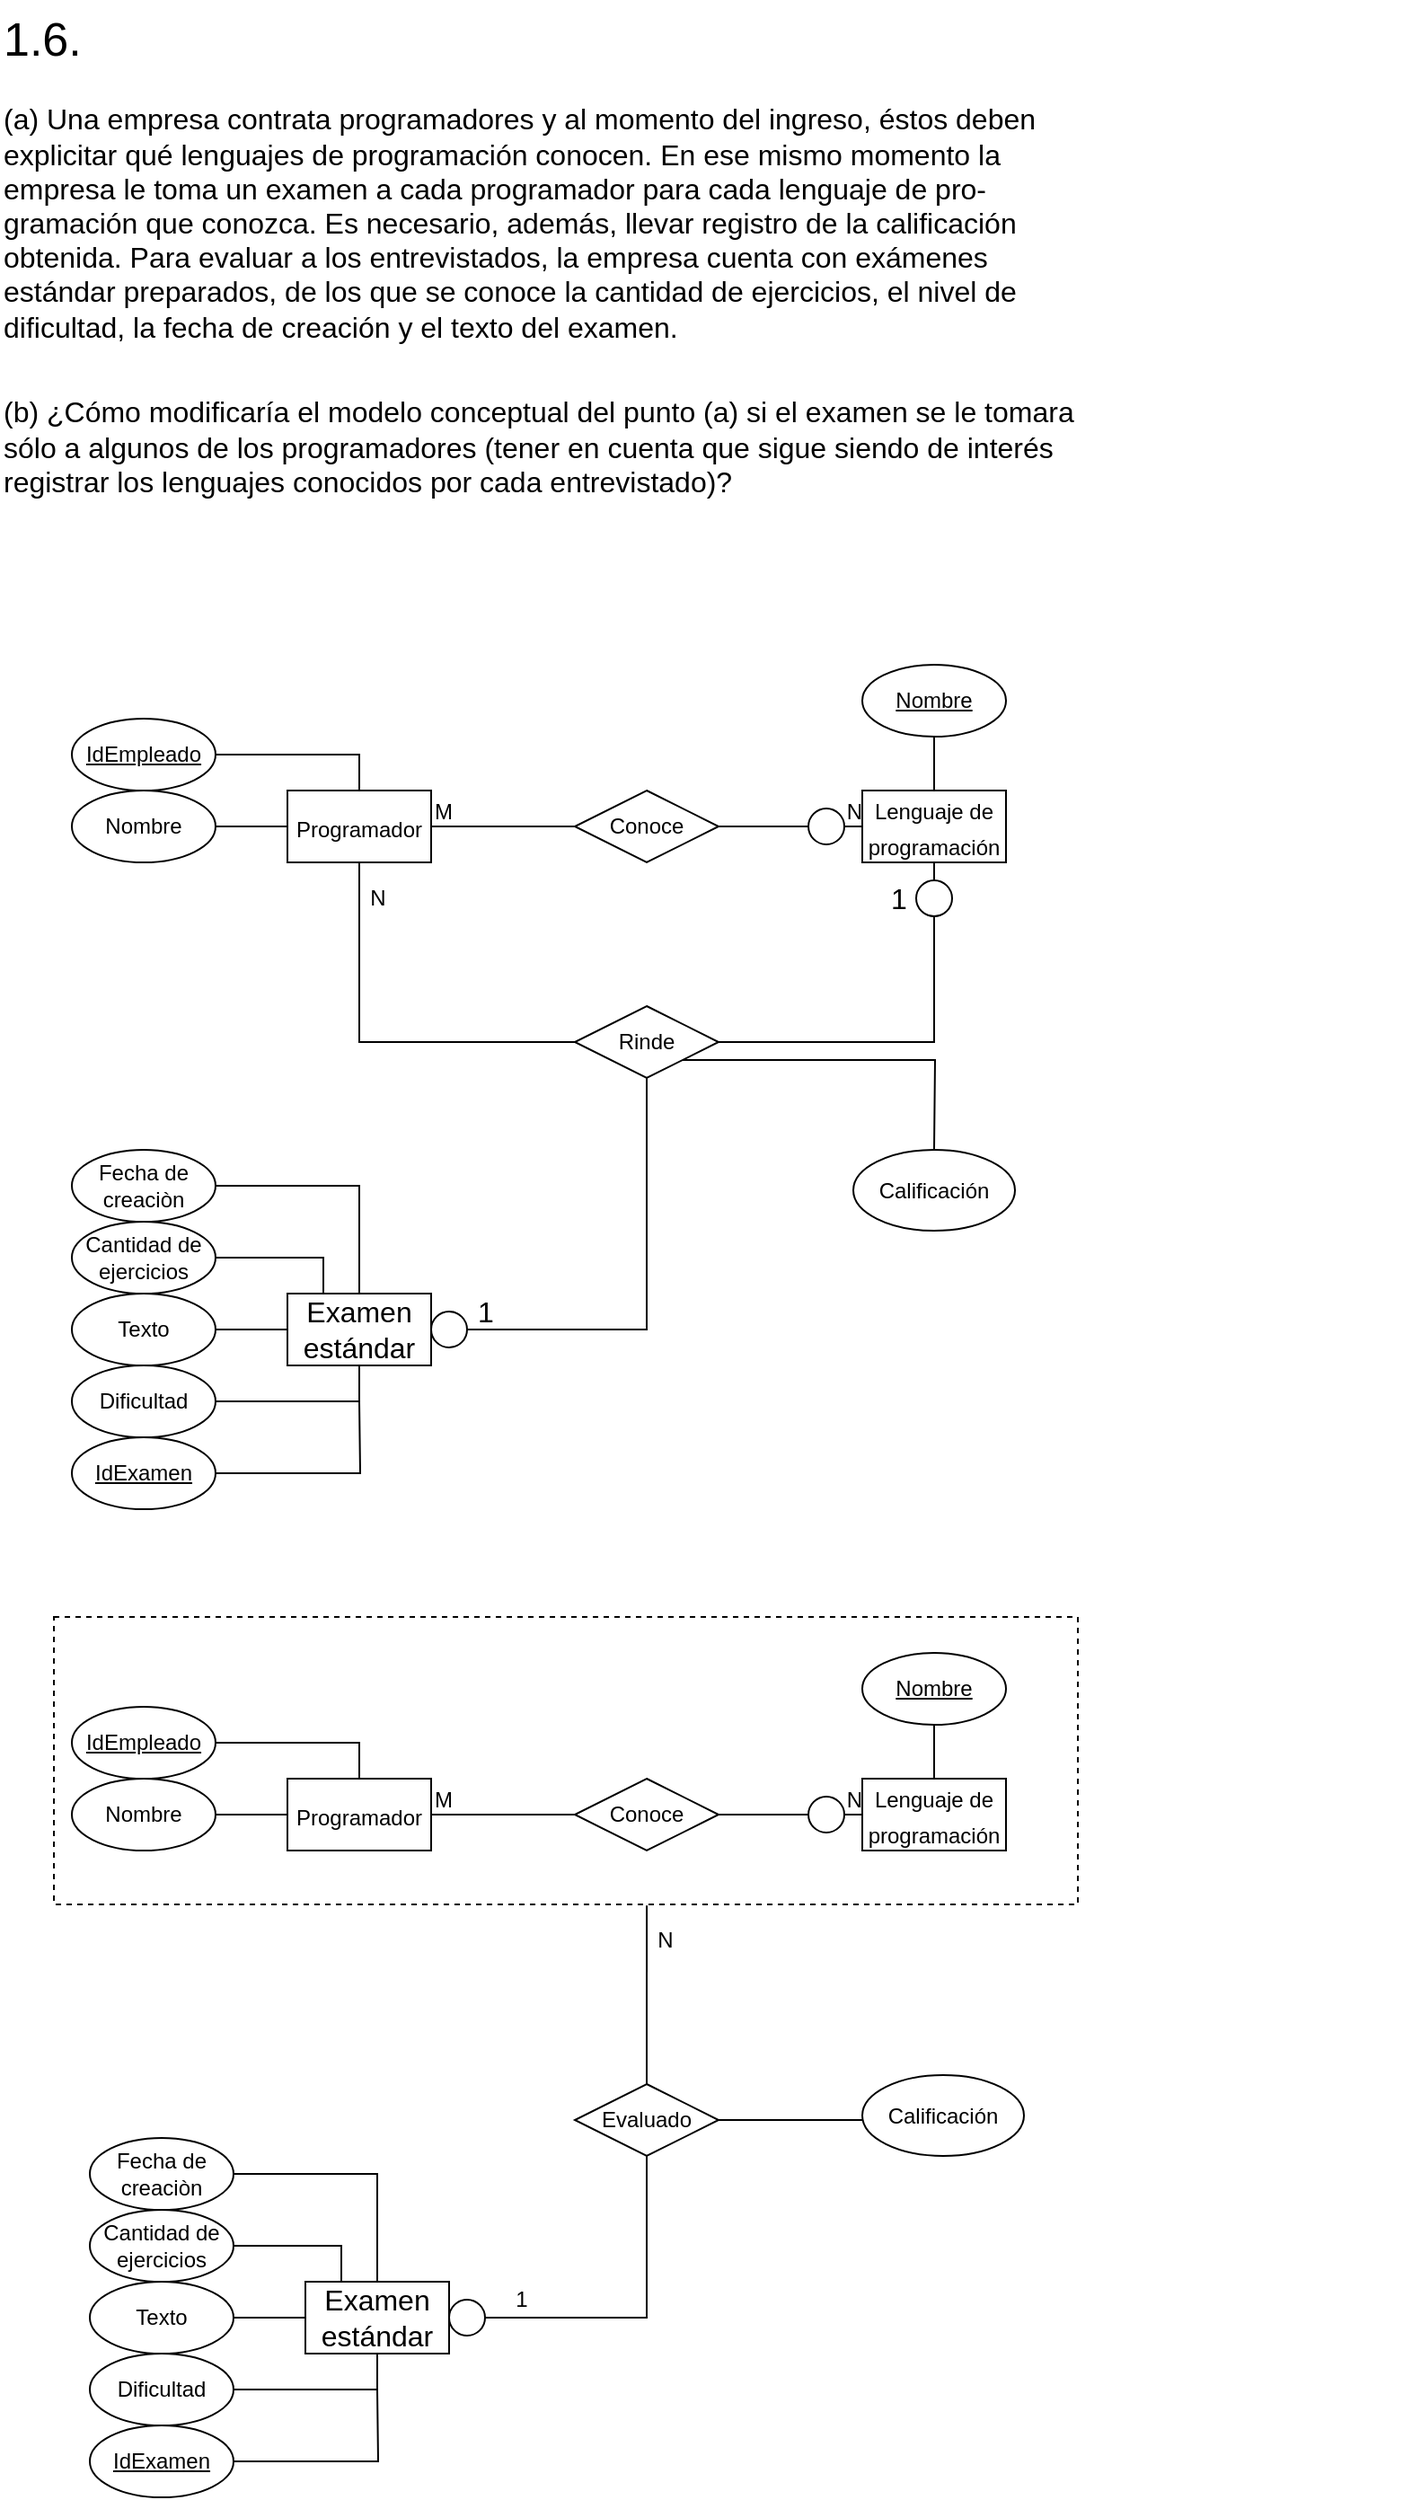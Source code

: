 <mxfile version="15.8.3" type="github"><diagram id="-mv96MuUZDFVR_b4qBt2" name="Page-1"><mxGraphModel dx="1185" dy="593" grid="1" gridSize="10" guides="1" tooltips="1" connect="1" arrows="1" fold="1" page="1" pageScale="1" pageWidth="850" pageHeight="1100" math="0" shadow="0"><root><mxCell id="0"/><mxCell id="1" parent="0"/><mxCell id="4DjQRC45-hN4CjY0wCKL-121" value="" style="rounded=0;whiteSpace=wrap;html=1;fontSize=11;dashed=1;" vertex="1" parent="1"><mxGeometry x="30" y="900" width="570" height="160" as="geometry"/></mxCell><mxCell id="4DjQRC45-hN4CjY0wCKL-70" value="" style="endArrow=none;html=1;rounded=0;fontSize=12;exitX=1;exitY=0.5;exitDx=0;exitDy=0;entryX=0;entryY=0.5;entryDx=0;entryDy=0;" edge="1" parent="1" source="4DjQRC45-hN4CjY0wCKL-3" target="4DjQRC45-hN4CjY0wCKL-69"><mxGeometry relative="1" as="geometry"><mxPoint x="240" y="460" as="sourcePoint"/><mxPoint x="480" y="460" as="targetPoint"/></mxGeometry></mxCell><mxCell id="4DjQRC45-hN4CjY0wCKL-71" value="M" style="resizable=0;html=1;align=left;verticalAlign=bottom;fontSize=12;" connectable="0" vertex="1" parent="4DjQRC45-hN4CjY0wCKL-70"><mxGeometry x="-1" relative="1" as="geometry"/></mxCell><mxCell id="4DjQRC45-hN4CjY0wCKL-23" value="" style="endArrow=none;html=1;rounded=0;fontSize=12;exitX=1;exitY=0.5;exitDx=0;exitDy=0;entryX=0;entryY=0.5;entryDx=0;entryDy=0;startArrow=none;" edge="1" parent="1" source="4DjQRC45-hN4CjY0wCKL-69" target="4DjQRC45-hN4CjY0wCKL-4"><mxGeometry relative="1" as="geometry"><mxPoint x="270" y="459.5" as="sourcePoint"/><mxPoint x="430" y="459.5" as="targetPoint"/></mxGeometry></mxCell><mxCell id="4DjQRC45-hN4CjY0wCKL-25" value="N" style="resizable=0;html=1;align=right;verticalAlign=bottom;fontSize=12;" connectable="0" vertex="1" parent="4DjQRC45-hN4CjY0wCKL-23"><mxGeometry x="1" relative="1" as="geometry"/></mxCell><mxCell id="4DjQRC45-hN4CjY0wCKL-2" value="&lt;font style=&quot;font-size: 26px&quot;&gt;1.6.&lt;/font&gt;&lt;br&gt;&lt;div&gt;&lt;font style=&quot;font-size: 16px&quot;&gt;&lt;br&gt;&lt;/font&gt;&lt;/div&gt;&lt;div&gt;&lt;font style=&quot;font-size: 16px&quot;&gt;(a) Una empresa contrata programadores y al momento del ingreso, éstos deben&lt;/font&gt;&lt;/div&gt;&lt;font style=&quot;font-size: 16px&quot;&gt;explicitar qué lenguajes de programación conocen. En ese mismo momento la&lt;br&gt;empresa le toma un examen a cada programador para cada lenguaje de pro-&lt;br&gt;gramación que conozca. Es necesario, además, llevar registro de la calificación&lt;br&gt;obtenida. Para evaluar a los entrevistados, la empresa cuenta con exámenes&lt;br&gt;estándar preparados, de los que se conoce la cantidad de ejercicios, el nivel de&lt;br&gt;&lt;/font&gt;&lt;div&gt;&lt;font style=&quot;font-size: 16px&quot;&gt;dificultad, la fecha de creación y el texto del examen.&lt;br&gt;&lt;/font&gt;&lt;/div&gt;&lt;div&gt;&lt;br&gt;&lt;/div&gt;&lt;div&gt;&lt;br&gt;&lt;/div&gt;&lt;font style=&quot;font-size: 16px&quot;&gt;(b) ¿Cómo modificaría el modelo conceptual del punto (a) si el examen se le tomara&lt;br&gt;sólo a algunos de los programadores (tener en cuenta que sigue siendo de interés&lt;br&gt;registrar los lenguajes conocidos por cada entrevistado)?&lt;/font&gt;" style="text;whiteSpace=wrap;html=1;" vertex="1" parent="1"><mxGeometry width="780" height="320" as="geometry"/></mxCell><mxCell id="4DjQRC45-hN4CjY0wCKL-32" style="edgeStyle=orthogonalEdgeStyle;rounded=0;orthogonalLoop=1;jettySize=auto;html=1;exitX=0.5;exitY=1;exitDx=0;exitDy=0;fontSize=12;endArrow=none;endFill=0;entryX=0;entryY=0.5;entryDx=0;entryDy=0;" edge="1" parent="1" source="4DjQRC45-hN4CjY0wCKL-3" target="4DjQRC45-hN4CjY0wCKL-27"><mxGeometry relative="1" as="geometry"><mxPoint x="200" y="580" as="targetPoint"/></mxGeometry></mxCell><mxCell id="4DjQRC45-hN4CjY0wCKL-3" value="&lt;font style=&quot;font-size: 12px&quot;&gt;Programador&lt;/font&gt;" style="whiteSpace=wrap;html=1;fontSize=16;" vertex="1" parent="1"><mxGeometry x="160" y="440" width="80" height="40" as="geometry"/></mxCell><mxCell id="4DjQRC45-hN4CjY0wCKL-4" value="&lt;font style=&quot;font-size: 12px&quot;&gt;Lenguaje de programación&lt;br&gt;&lt;/font&gt;" style="whiteSpace=wrap;html=1;fontSize=16;" vertex="1" parent="1"><mxGeometry x="480" y="440" width="80" height="40" as="geometry"/></mxCell><mxCell id="4DjQRC45-hN4CjY0wCKL-31" style="edgeStyle=orthogonalEdgeStyle;rounded=0;orthogonalLoop=1;jettySize=auto;html=1;exitX=1;exitY=0.5;exitDx=0;exitDy=0;entryX=0.5;entryY=1;entryDx=0;entryDy=0;fontSize=12;endArrow=none;endFill=0;" edge="1" parent="1" source="4DjQRC45-hN4CjY0wCKL-5" target="4DjQRC45-hN4CjY0wCKL-27"><mxGeometry relative="1" as="geometry"/></mxCell><mxCell id="4DjQRC45-hN4CjY0wCKL-5" value="Examen estándar" style="whiteSpace=wrap;html=1;fontSize=16;" vertex="1" parent="1"><mxGeometry x="160" y="720" width="80" height="40" as="geometry"/></mxCell><mxCell id="4DjQRC45-hN4CjY0wCKL-11" style="edgeStyle=orthogonalEdgeStyle;rounded=0;orthogonalLoop=1;jettySize=auto;html=1;exitX=1;exitY=0.5;exitDx=0;exitDy=0;entryX=0.25;entryY=0;entryDx=0;entryDy=0;fontSize=12;endArrow=none;endFill=0;" edge="1" parent="1" source="4DjQRC45-hN4CjY0wCKL-6" target="4DjQRC45-hN4CjY0wCKL-5"><mxGeometry relative="1" as="geometry"/></mxCell><mxCell id="4DjQRC45-hN4CjY0wCKL-6" value="Cantidad de ejercicios" style="ellipse;whiteSpace=wrap;html=1;align=center;fontSize=12;" vertex="1" parent="1"><mxGeometry x="40" y="680" width="80" height="40" as="geometry"/></mxCell><mxCell id="4DjQRC45-hN4CjY0wCKL-13" style="edgeStyle=orthogonalEdgeStyle;rounded=0;orthogonalLoop=1;jettySize=auto;html=1;exitX=1;exitY=0.5;exitDx=0;exitDy=0;entryX=0.5;entryY=1;entryDx=0;entryDy=0;fontSize=12;endArrow=none;endFill=0;" edge="1" parent="1" source="4DjQRC45-hN4CjY0wCKL-7" target="4DjQRC45-hN4CjY0wCKL-5"><mxGeometry relative="1" as="geometry"/></mxCell><mxCell id="4DjQRC45-hN4CjY0wCKL-7" value="Dificultad" style="ellipse;whiteSpace=wrap;html=1;align=center;fontSize=12;" vertex="1" parent="1"><mxGeometry x="40" y="760" width="80" height="40" as="geometry"/></mxCell><mxCell id="4DjQRC45-hN4CjY0wCKL-10" style="edgeStyle=orthogonalEdgeStyle;rounded=0;orthogonalLoop=1;jettySize=auto;html=1;exitX=1;exitY=0.5;exitDx=0;exitDy=0;fontSize=12;endArrow=none;endFill=0;" edge="1" parent="1" source="4DjQRC45-hN4CjY0wCKL-8" target="4DjQRC45-hN4CjY0wCKL-5"><mxGeometry relative="1" as="geometry"/></mxCell><mxCell id="4DjQRC45-hN4CjY0wCKL-8" value="Fecha de creaciòn" style="ellipse;whiteSpace=wrap;html=1;align=center;fontSize=12;" vertex="1" parent="1"><mxGeometry x="40" y="640" width="80" height="40" as="geometry"/></mxCell><mxCell id="4DjQRC45-hN4CjY0wCKL-12" style="edgeStyle=orthogonalEdgeStyle;rounded=0;orthogonalLoop=1;jettySize=auto;html=1;exitX=1;exitY=0.5;exitDx=0;exitDy=0;fontSize=12;endArrow=none;endFill=0;" edge="1" parent="1" source="4DjQRC45-hN4CjY0wCKL-9" target="4DjQRC45-hN4CjY0wCKL-5"><mxGeometry relative="1" as="geometry"/></mxCell><mxCell id="4DjQRC45-hN4CjY0wCKL-9" value="Texto" style="ellipse;whiteSpace=wrap;html=1;align=center;fontSize=12;" vertex="1" parent="1"><mxGeometry x="40" y="720" width="80" height="40" as="geometry"/></mxCell><mxCell id="4DjQRC45-hN4CjY0wCKL-18" style="edgeStyle=orthogonalEdgeStyle;rounded=0;orthogonalLoop=1;jettySize=auto;html=1;exitX=1;exitY=0.5;exitDx=0;exitDy=0;entryX=0.5;entryY=0;entryDx=0;entryDy=0;fontSize=12;endArrow=none;endFill=0;" edge="1" parent="1" source="4DjQRC45-hN4CjY0wCKL-15" target="4DjQRC45-hN4CjY0wCKL-3"><mxGeometry relative="1" as="geometry"/></mxCell><mxCell id="4DjQRC45-hN4CjY0wCKL-15" value="&lt;u&gt;IdEmpleado&lt;/u&gt;" style="ellipse;whiteSpace=wrap;html=1;align=center;fontSize=12;" vertex="1" parent="1"><mxGeometry x="40" y="400" width="80" height="40" as="geometry"/></mxCell><mxCell id="4DjQRC45-hN4CjY0wCKL-19" style="edgeStyle=orthogonalEdgeStyle;rounded=0;orthogonalLoop=1;jettySize=auto;html=1;exitX=1;exitY=0.5;exitDx=0;exitDy=0;fontSize=12;endArrow=none;endFill=0;" edge="1" parent="1" source="4DjQRC45-hN4CjY0wCKL-16" target="4DjQRC45-hN4CjY0wCKL-3"><mxGeometry relative="1" as="geometry"/></mxCell><mxCell id="4DjQRC45-hN4CjY0wCKL-16" value="Nombre" style="ellipse;whiteSpace=wrap;html=1;align=center;fontSize=12;" vertex="1" parent="1"><mxGeometry x="40" y="440" width="80" height="40" as="geometry"/></mxCell><mxCell id="4DjQRC45-hN4CjY0wCKL-21" style="edgeStyle=orthogonalEdgeStyle;rounded=0;orthogonalLoop=1;jettySize=auto;html=1;exitX=0.5;exitY=1;exitDx=0;exitDy=0;fontSize=12;endArrow=none;endFill=0;" edge="1" parent="1" source="4DjQRC45-hN4CjY0wCKL-20" target="4DjQRC45-hN4CjY0wCKL-4"><mxGeometry relative="1" as="geometry"/></mxCell><mxCell id="4DjQRC45-hN4CjY0wCKL-20" value="&lt;u&gt;Nombre&lt;/u&gt;" style="ellipse;whiteSpace=wrap;html=1;align=center;fontSize=12;" vertex="1" parent="1"><mxGeometry x="480" y="370" width="80" height="40" as="geometry"/></mxCell><mxCell id="4DjQRC45-hN4CjY0wCKL-22" value="Conoce" style="shape=rhombus;perimeter=rhombusPerimeter;whiteSpace=wrap;html=1;align=center;fontSize=12;" vertex="1" parent="1"><mxGeometry x="320" y="440" width="80" height="40" as="geometry"/></mxCell><mxCell id="4DjQRC45-hN4CjY0wCKL-33" style="edgeStyle=orthogonalEdgeStyle;rounded=0;orthogonalLoop=1;jettySize=auto;html=1;exitX=1;exitY=0.5;exitDx=0;exitDy=0;entryX=0.5;entryY=1;entryDx=0;entryDy=0;fontSize=12;endArrow=none;endFill=0;startArrow=none;" edge="1" parent="1" source="4DjQRC45-hN4CjY0wCKL-66" target="4DjQRC45-hN4CjY0wCKL-4"><mxGeometry relative="1" as="geometry"/></mxCell><mxCell id="4DjQRC45-hN4CjY0wCKL-76" style="edgeStyle=orthogonalEdgeStyle;rounded=0;orthogonalLoop=1;jettySize=auto;html=1;exitX=1;exitY=1;exitDx=0;exitDy=0;fontSize=12;endArrow=none;endFill=0;" edge="1" parent="1" source="4DjQRC45-hN4CjY0wCKL-27"><mxGeometry relative="1" as="geometry"><mxPoint x="520" y="640" as="targetPoint"/></mxGeometry></mxCell><mxCell id="4DjQRC45-hN4CjY0wCKL-27" value="Rinde" style="shape=rhombus;perimeter=rhombusPerimeter;whiteSpace=wrap;html=1;align=center;fontSize=12;" vertex="1" parent="1"><mxGeometry x="320" y="560" width="80" height="40" as="geometry"/></mxCell><mxCell id="4DjQRC45-hN4CjY0wCKL-34" value="&lt;font style=&quot;font-size: 16px&quot;&gt;1&lt;/font&gt;" style="text;html=1;align=center;verticalAlign=middle;resizable=0;points=[];autosize=1;strokeColor=none;fillColor=none;fontSize=12;" vertex="1" parent="1"><mxGeometry x="260" y="720" width="20" height="20" as="geometry"/></mxCell><mxCell id="4DjQRC45-hN4CjY0wCKL-35" value="N" style="text;html=1;align=center;verticalAlign=middle;resizable=0;points=[];autosize=1;strokeColor=none;fillColor=none;fontSize=12;" vertex="1" parent="1"><mxGeometry x="200" y="490" width="20" height="20" as="geometry"/></mxCell><mxCell id="4DjQRC45-hN4CjY0wCKL-36" value="&lt;font style=&quot;font-size: 16px&quot;&gt;1&lt;/font&gt;" style="text;html=1;align=center;verticalAlign=middle;resizable=0;points=[];autosize=1;strokeColor=none;fillColor=none;fontSize=12;" vertex="1" parent="1"><mxGeometry x="490" y="490" width="20" height="20" as="geometry"/></mxCell><mxCell id="4DjQRC45-hN4CjY0wCKL-66" value="" style="ellipse;whiteSpace=wrap;html=1;fontSize=16;" vertex="1" parent="1"><mxGeometry x="510" y="490" width="20" height="20" as="geometry"/></mxCell><mxCell id="4DjQRC45-hN4CjY0wCKL-68" value="" style="edgeStyle=orthogonalEdgeStyle;rounded=0;orthogonalLoop=1;jettySize=auto;html=1;exitX=1;exitY=0.5;exitDx=0;exitDy=0;entryX=0.5;entryY=1;entryDx=0;entryDy=0;fontSize=12;endArrow=none;endFill=0;" edge="1" parent="1" source="4DjQRC45-hN4CjY0wCKL-27" target="4DjQRC45-hN4CjY0wCKL-66"><mxGeometry relative="1" as="geometry"><mxPoint x="400" y="580" as="sourcePoint"/><mxPoint x="520" y="480" as="targetPoint"/></mxGeometry></mxCell><mxCell id="4DjQRC45-hN4CjY0wCKL-69" value="" style="ellipse;whiteSpace=wrap;html=1;fontSize=16;" vertex="1" parent="1"><mxGeometry x="450" y="450" width="20" height="20" as="geometry"/></mxCell><mxCell id="4DjQRC45-hN4CjY0wCKL-73" style="edgeStyle=orthogonalEdgeStyle;rounded=0;orthogonalLoop=1;jettySize=auto;html=1;exitX=1;exitY=0.5;exitDx=0;exitDy=0;fontSize=12;endArrow=none;endFill=0;" edge="1" parent="1" source="4DjQRC45-hN4CjY0wCKL-74"><mxGeometry relative="1" as="geometry"><mxPoint x="200" y="780" as="targetPoint"/></mxGeometry></mxCell><mxCell id="4DjQRC45-hN4CjY0wCKL-74" value="&lt;u&gt;IdExamen&lt;/u&gt;" style="ellipse;whiteSpace=wrap;html=1;align=center;fontSize=12;" vertex="1" parent="1"><mxGeometry x="40" y="800" width="80" height="40" as="geometry"/></mxCell><mxCell id="4DjQRC45-hN4CjY0wCKL-79" value="Calificación" style="ellipse;whiteSpace=wrap;html=1;fontSize=12;" vertex="1" parent="1"><mxGeometry x="475" y="640" width="90" height="45" as="geometry"/></mxCell><mxCell id="4DjQRC45-hN4CjY0wCKL-82" value="" style="ellipse;whiteSpace=wrap;html=1;fontSize=16;" vertex="1" parent="1"><mxGeometry x="240" y="730" width="20" height="20" as="geometry"/></mxCell><mxCell id="4DjQRC45-hN4CjY0wCKL-84" value="" style="endArrow=none;html=1;rounded=0;fontSize=12;exitX=1;exitY=0.5;exitDx=0;exitDy=0;entryX=0;entryY=0.5;entryDx=0;entryDy=0;" edge="1" parent="1" source="4DjQRC45-hN4CjY0wCKL-89" target="4DjQRC45-hN4CjY0wCKL-116"><mxGeometry relative="1" as="geometry"><mxPoint x="240" y="1010" as="sourcePoint"/><mxPoint x="480" y="1010" as="targetPoint"/></mxGeometry></mxCell><mxCell id="4DjQRC45-hN4CjY0wCKL-85" value="M" style="resizable=0;html=1;align=left;verticalAlign=bottom;fontSize=12;" connectable="0" vertex="1" parent="4DjQRC45-hN4CjY0wCKL-84"><mxGeometry x="-1" relative="1" as="geometry"/></mxCell><mxCell id="4DjQRC45-hN4CjY0wCKL-86" value="" style="endArrow=none;html=1;rounded=0;fontSize=12;exitX=1;exitY=0.5;exitDx=0;exitDy=0;entryX=0;entryY=0.5;entryDx=0;entryDy=0;startArrow=none;" edge="1" parent="1" source="4DjQRC45-hN4CjY0wCKL-116" target="4DjQRC45-hN4CjY0wCKL-90"><mxGeometry relative="1" as="geometry"><mxPoint x="270" y="1009.5" as="sourcePoint"/><mxPoint x="430" y="1009.5" as="targetPoint"/></mxGeometry></mxCell><mxCell id="4DjQRC45-hN4CjY0wCKL-87" value="N" style="resizable=0;html=1;align=right;verticalAlign=bottom;fontSize=12;" connectable="0" vertex="1" parent="4DjQRC45-hN4CjY0wCKL-86"><mxGeometry x="1" relative="1" as="geometry"/></mxCell><mxCell id="4DjQRC45-hN4CjY0wCKL-89" value="&lt;font style=&quot;font-size: 12px&quot;&gt;Programador&lt;/font&gt;" style="whiteSpace=wrap;html=1;fontSize=16;" vertex="1" parent="1"><mxGeometry x="160" y="990" width="80" height="40" as="geometry"/></mxCell><mxCell id="4DjQRC45-hN4CjY0wCKL-90" value="&lt;font style=&quot;font-size: 12px&quot;&gt;Lenguaje de programación&lt;br&gt;&lt;/font&gt;" style="whiteSpace=wrap;html=1;fontSize=16;" vertex="1" parent="1"><mxGeometry x="480" y="990" width="80" height="40" as="geometry"/></mxCell><mxCell id="4DjQRC45-hN4CjY0wCKL-128" style="edgeStyle=orthogonalEdgeStyle;rounded=0;orthogonalLoop=1;jettySize=auto;html=1;exitX=1;exitY=0.5;exitDx=0;exitDy=0;entryX=0.5;entryY=1;entryDx=0;entryDy=0;fontSize=11;endArrow=none;endFill=0;" edge="1" parent="1" source="4DjQRC45-hN4CjY0wCKL-92" target="4DjQRC45-hN4CjY0wCKL-127"><mxGeometry relative="1" as="geometry"/></mxCell><mxCell id="4DjQRC45-hN4CjY0wCKL-92" value="Examen estándar" style="whiteSpace=wrap;html=1;fontSize=16;" vertex="1" parent="1"><mxGeometry x="170" y="1270" width="80" height="40" as="geometry"/></mxCell><mxCell id="4DjQRC45-hN4CjY0wCKL-93" style="edgeStyle=orthogonalEdgeStyle;rounded=0;orthogonalLoop=1;jettySize=auto;html=1;exitX=1;exitY=0.5;exitDx=0;exitDy=0;entryX=0.25;entryY=0;entryDx=0;entryDy=0;fontSize=12;endArrow=none;endFill=0;" edge="1" parent="1" source="4DjQRC45-hN4CjY0wCKL-94" target="4DjQRC45-hN4CjY0wCKL-92"><mxGeometry relative="1" as="geometry"/></mxCell><mxCell id="4DjQRC45-hN4CjY0wCKL-94" value="Cantidad de ejercicios" style="ellipse;whiteSpace=wrap;html=1;align=center;fontSize=12;" vertex="1" parent="1"><mxGeometry x="50" y="1230" width="80" height="40" as="geometry"/></mxCell><mxCell id="4DjQRC45-hN4CjY0wCKL-95" style="edgeStyle=orthogonalEdgeStyle;rounded=0;orthogonalLoop=1;jettySize=auto;html=1;exitX=1;exitY=0.5;exitDx=0;exitDy=0;entryX=0.5;entryY=1;entryDx=0;entryDy=0;fontSize=12;endArrow=none;endFill=0;" edge="1" parent="1" source="4DjQRC45-hN4CjY0wCKL-96" target="4DjQRC45-hN4CjY0wCKL-92"><mxGeometry relative="1" as="geometry"/></mxCell><mxCell id="4DjQRC45-hN4CjY0wCKL-96" value="Dificultad" style="ellipse;whiteSpace=wrap;html=1;align=center;fontSize=12;" vertex="1" parent="1"><mxGeometry x="50" y="1310" width="80" height="40" as="geometry"/></mxCell><mxCell id="4DjQRC45-hN4CjY0wCKL-97" style="edgeStyle=orthogonalEdgeStyle;rounded=0;orthogonalLoop=1;jettySize=auto;html=1;exitX=1;exitY=0.5;exitDx=0;exitDy=0;fontSize=12;endArrow=none;endFill=0;" edge="1" parent="1" source="4DjQRC45-hN4CjY0wCKL-98" target="4DjQRC45-hN4CjY0wCKL-92"><mxGeometry relative="1" as="geometry"/></mxCell><mxCell id="4DjQRC45-hN4CjY0wCKL-98" value="Fecha de creaciòn" style="ellipse;whiteSpace=wrap;html=1;align=center;fontSize=12;" vertex="1" parent="1"><mxGeometry x="50" y="1190" width="80" height="40" as="geometry"/></mxCell><mxCell id="4DjQRC45-hN4CjY0wCKL-99" style="edgeStyle=orthogonalEdgeStyle;rounded=0;orthogonalLoop=1;jettySize=auto;html=1;exitX=1;exitY=0.5;exitDx=0;exitDy=0;fontSize=12;endArrow=none;endFill=0;" edge="1" parent="1" source="4DjQRC45-hN4CjY0wCKL-100" target="4DjQRC45-hN4CjY0wCKL-92"><mxGeometry relative="1" as="geometry"/></mxCell><mxCell id="4DjQRC45-hN4CjY0wCKL-100" value="Texto" style="ellipse;whiteSpace=wrap;html=1;align=center;fontSize=12;" vertex="1" parent="1"><mxGeometry x="50" y="1270" width="80" height="40" as="geometry"/></mxCell><mxCell id="4DjQRC45-hN4CjY0wCKL-101" style="edgeStyle=orthogonalEdgeStyle;rounded=0;orthogonalLoop=1;jettySize=auto;html=1;exitX=1;exitY=0.5;exitDx=0;exitDy=0;entryX=0.5;entryY=0;entryDx=0;entryDy=0;fontSize=12;endArrow=none;endFill=0;" edge="1" parent="1" source="4DjQRC45-hN4CjY0wCKL-102" target="4DjQRC45-hN4CjY0wCKL-89"><mxGeometry relative="1" as="geometry"/></mxCell><mxCell id="4DjQRC45-hN4CjY0wCKL-102" value="&lt;u&gt;IdEmpleado&lt;/u&gt;" style="ellipse;whiteSpace=wrap;html=1;align=center;fontSize=12;" vertex="1" parent="1"><mxGeometry x="40" y="950" width="80" height="40" as="geometry"/></mxCell><mxCell id="4DjQRC45-hN4CjY0wCKL-103" style="edgeStyle=orthogonalEdgeStyle;rounded=0;orthogonalLoop=1;jettySize=auto;html=1;exitX=1;exitY=0.5;exitDx=0;exitDy=0;fontSize=12;endArrow=none;endFill=0;" edge="1" parent="1" source="4DjQRC45-hN4CjY0wCKL-104" target="4DjQRC45-hN4CjY0wCKL-89"><mxGeometry relative="1" as="geometry"/></mxCell><mxCell id="4DjQRC45-hN4CjY0wCKL-104" value="Nombre" style="ellipse;whiteSpace=wrap;html=1;align=center;fontSize=12;" vertex="1" parent="1"><mxGeometry x="40" y="990" width="80" height="40" as="geometry"/></mxCell><mxCell id="4DjQRC45-hN4CjY0wCKL-105" style="edgeStyle=orthogonalEdgeStyle;rounded=0;orthogonalLoop=1;jettySize=auto;html=1;exitX=0.5;exitY=1;exitDx=0;exitDy=0;fontSize=12;endArrow=none;endFill=0;" edge="1" parent="1" source="4DjQRC45-hN4CjY0wCKL-106" target="4DjQRC45-hN4CjY0wCKL-90"><mxGeometry relative="1" as="geometry"/></mxCell><mxCell id="4DjQRC45-hN4CjY0wCKL-106" value="&lt;u&gt;Nombre&lt;/u&gt;" style="ellipse;whiteSpace=wrap;html=1;align=center;fontSize=12;" vertex="1" parent="1"><mxGeometry x="480" y="920" width="80" height="40" as="geometry"/></mxCell><mxCell id="4DjQRC45-hN4CjY0wCKL-107" value="Conoce" style="shape=rhombus;perimeter=rhombusPerimeter;whiteSpace=wrap;html=1;align=center;fontSize=12;" vertex="1" parent="1"><mxGeometry x="320" y="990" width="80" height="40" as="geometry"/></mxCell><mxCell id="4DjQRC45-hN4CjY0wCKL-116" value="" style="ellipse;whiteSpace=wrap;html=1;fontSize=16;" vertex="1" parent="1"><mxGeometry x="450" y="1000" width="20" height="20" as="geometry"/></mxCell><mxCell id="4DjQRC45-hN4CjY0wCKL-117" style="edgeStyle=orthogonalEdgeStyle;rounded=0;orthogonalLoop=1;jettySize=auto;html=1;exitX=1;exitY=0.5;exitDx=0;exitDy=0;fontSize=12;endArrow=none;endFill=0;" edge="1" parent="1" source="4DjQRC45-hN4CjY0wCKL-118"><mxGeometry relative="1" as="geometry"><mxPoint x="210" y="1330" as="targetPoint"/></mxGeometry></mxCell><mxCell id="4DjQRC45-hN4CjY0wCKL-118" value="&lt;u&gt;IdExamen&lt;/u&gt;" style="ellipse;whiteSpace=wrap;html=1;align=center;fontSize=12;" vertex="1" parent="1"><mxGeometry x="50" y="1350" width="80" height="40" as="geometry"/></mxCell><mxCell id="4DjQRC45-hN4CjY0wCKL-131" style="edgeStyle=orthogonalEdgeStyle;rounded=0;orthogonalLoop=1;jettySize=auto;html=1;exitX=0.5;exitY=0;exitDx=0;exitDy=0;entryX=0.579;entryY=1.004;entryDx=0;entryDy=0;entryPerimeter=0;fontSize=11;endArrow=none;endFill=0;" edge="1" parent="1" source="4DjQRC45-hN4CjY0wCKL-127" target="4DjQRC45-hN4CjY0wCKL-121"><mxGeometry relative="1" as="geometry"/></mxCell><mxCell id="4DjQRC45-hN4CjY0wCKL-138" style="edgeStyle=orthogonalEdgeStyle;rounded=0;orthogonalLoop=1;jettySize=auto;html=1;fontSize=11;endArrow=none;endFill=0;entryX=0;entryY=0.556;entryDx=0;entryDy=0;entryPerimeter=0;" edge="1" parent="1" source="4DjQRC45-hN4CjY0wCKL-127" target="4DjQRC45-hN4CjY0wCKL-137"><mxGeometry relative="1" as="geometry"><mxPoint x="470" y="1180" as="targetPoint"/></mxGeometry></mxCell><mxCell id="4DjQRC45-hN4CjY0wCKL-127" value="Evaluado" style="shape=rhombus;perimeter=rhombusPerimeter;whiteSpace=wrap;html=1;align=center;fontSize=12;" vertex="1" parent="1"><mxGeometry x="320" y="1160" width="80" height="40" as="geometry"/></mxCell><mxCell id="4DjQRC45-hN4CjY0wCKL-132" value="" style="ellipse;whiteSpace=wrap;html=1;fontSize=16;" vertex="1" parent="1"><mxGeometry x="250" y="1280" width="20" height="20" as="geometry"/></mxCell><mxCell id="4DjQRC45-hN4CjY0wCKL-135" value="N" style="text;html=1;align=center;verticalAlign=middle;resizable=0;points=[];autosize=1;strokeColor=none;fillColor=none;fontSize=12;" vertex="1" parent="1"><mxGeometry x="360" y="1070" width="20" height="20" as="geometry"/></mxCell><mxCell id="4DjQRC45-hN4CjY0wCKL-136" value="1" style="text;html=1;align=center;verticalAlign=middle;resizable=0;points=[];autosize=1;strokeColor=none;fillColor=none;fontSize=12;" vertex="1" parent="1"><mxGeometry x="280" y="1270" width="20" height="20" as="geometry"/></mxCell><mxCell id="4DjQRC45-hN4CjY0wCKL-137" value="Calificación" style="ellipse;whiteSpace=wrap;html=1;fontSize=12;" vertex="1" parent="1"><mxGeometry x="480" y="1155" width="90" height="45" as="geometry"/></mxCell></root></mxGraphModel></diagram></mxfile>